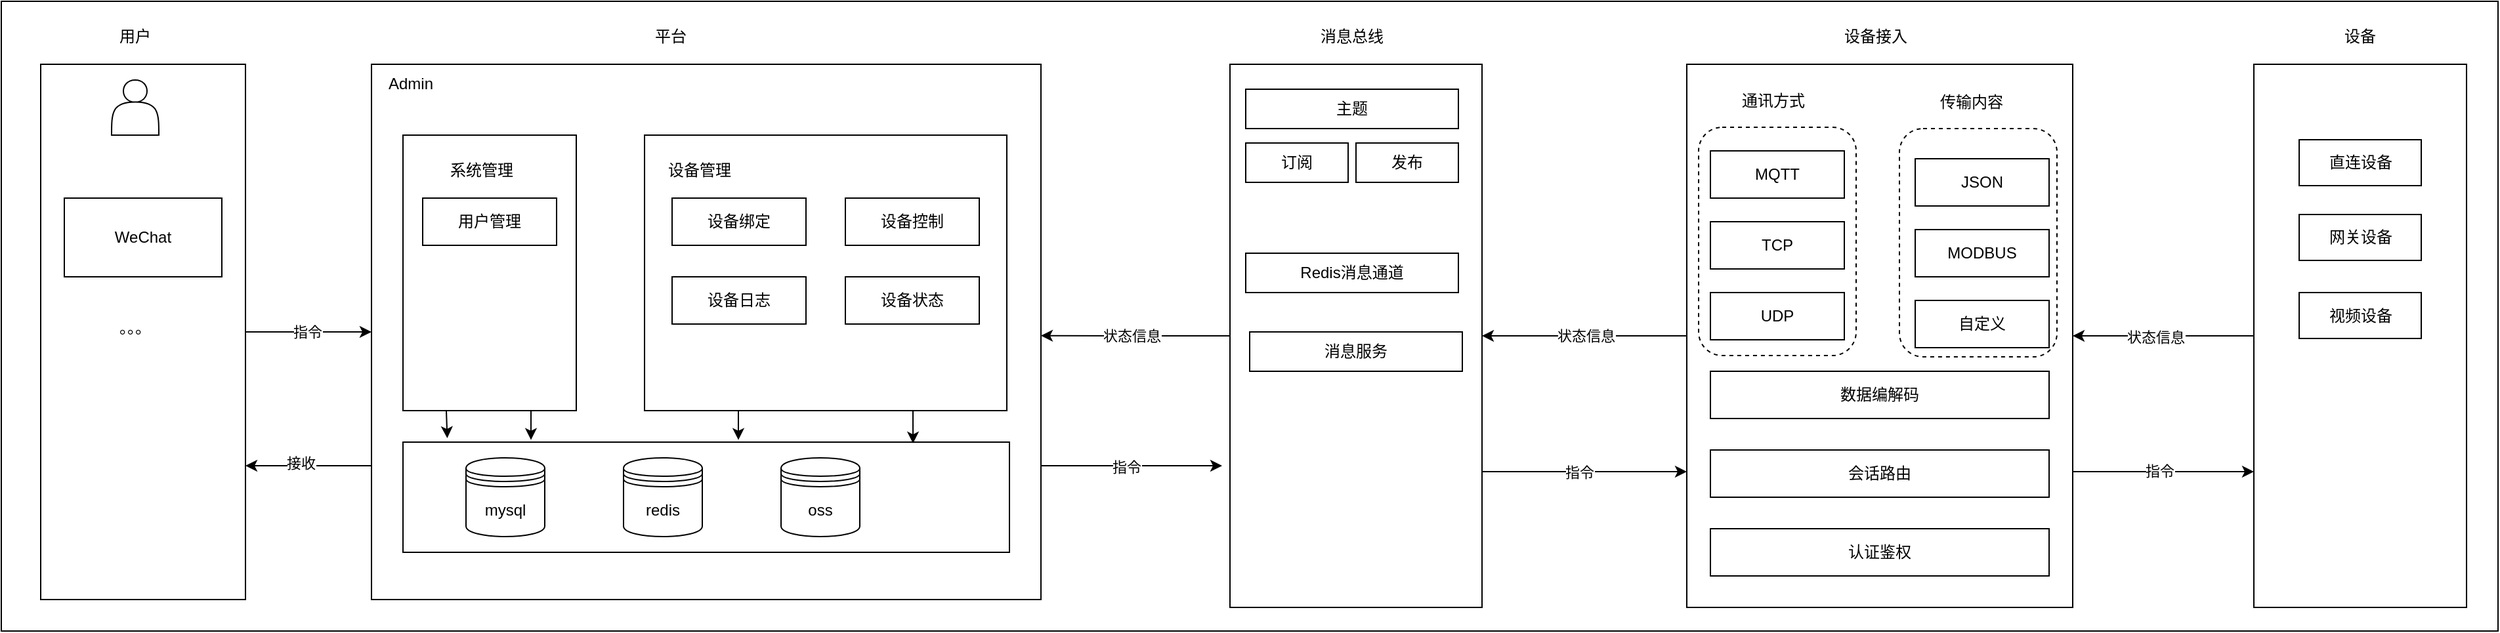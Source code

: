 <mxfile version="24.7.16">
  <diagram name="第 1 页" id="Uymzaz3JeZ9fraL9nddr">
    <mxGraphModel dx="1207" dy="711" grid="1" gridSize="6" guides="1" tooltips="1" connect="1" arrows="1" fold="1" page="1" pageScale="1" pageWidth="4681" pageHeight="3300" math="0" shadow="0">
      <root>
        <mxCell id="0" />
        <mxCell id="1" parent="0" />
        <mxCell id="L5mioAHmbzhNOaYdM3QG-81" value="" style="rounded=0;whiteSpace=wrap;html=1;" vertex="1" parent="1">
          <mxGeometry x="132" y="186" width="1902" height="480" as="geometry" />
        </mxCell>
        <mxCell id="L5mioAHmbzhNOaYdM3QG-66" style="edgeStyle=orthogonalEdgeStyle;rounded=0;orthogonalLoop=1;jettySize=auto;html=1;exitX=0;exitY=0.5;exitDx=0;exitDy=0;entryX=1;entryY=0.5;entryDx=0;entryDy=0;" edge="1" parent="1" source="L5mioAHmbzhNOaYdM3QG-35" target="L5mioAHmbzhNOaYdM3QG-34">
          <mxGeometry relative="1" as="geometry" />
        </mxCell>
        <mxCell id="L5mioAHmbzhNOaYdM3QG-79" value="状态信息" style="edgeLabel;html=1;align=center;verticalAlign=middle;resizable=0;points=[];" vertex="1" connectable="0" parent="L5mioAHmbzhNOaYdM3QG-66">
          <mxGeometry x="-0.013" relative="1" as="geometry">
            <mxPoint as="offset" />
          </mxGeometry>
        </mxCell>
        <mxCell id="L5mioAHmbzhNOaYdM3QG-76" style="edgeStyle=orthogonalEdgeStyle;rounded=0;orthogonalLoop=1;jettySize=auto;html=1;exitX=1;exitY=0.75;exitDx=0;exitDy=0;entryX=0;entryY=0.75;entryDx=0;entryDy=0;" edge="1" parent="1" source="L5mioAHmbzhNOaYdM3QG-35" target="L5mioAHmbzhNOaYdM3QG-60">
          <mxGeometry relative="1" as="geometry" />
        </mxCell>
        <mxCell id="L5mioAHmbzhNOaYdM3QG-77" value="指令" style="edgeLabel;html=1;align=center;verticalAlign=middle;resizable=0;points=[];" vertex="1" connectable="0" parent="L5mioAHmbzhNOaYdM3QG-76">
          <mxGeometry x="-0.048" y="1" relative="1" as="geometry">
            <mxPoint as="offset" />
          </mxGeometry>
        </mxCell>
        <mxCell id="L5mioAHmbzhNOaYdM3QG-35" value="" style="rounded=0;whiteSpace=wrap;html=1;" vertex="1" parent="1">
          <mxGeometry x="1416" y="234" width="294" height="414" as="geometry" />
        </mxCell>
        <mxCell id="L5mioAHmbzhNOaYdM3QG-49" value="" style="rounded=1;whiteSpace=wrap;html=1;dashed=1;" vertex="1" parent="1">
          <mxGeometry x="1578" y="283" width="120" height="174" as="geometry" />
        </mxCell>
        <mxCell id="L5mioAHmbzhNOaYdM3QG-48" value="" style="rounded=1;whiteSpace=wrap;html=1;dashed=1;" vertex="1" parent="1">
          <mxGeometry x="1425" y="282" width="120" height="174" as="geometry" />
        </mxCell>
        <mxCell id="L5mioAHmbzhNOaYdM3QG-69" style="edgeStyle=orthogonalEdgeStyle;rounded=0;orthogonalLoop=1;jettySize=auto;html=1;exitX=0;exitY=0.75;exitDx=0;exitDy=0;entryX=1;entryY=0.75;entryDx=0;entryDy=0;" edge="1" parent="1" source="L5mioAHmbzhNOaYdM3QG-4" target="L5mioAHmbzhNOaYdM3QG-1">
          <mxGeometry relative="1" as="geometry">
            <mxPoint x="324" y="540" as="targetPoint" />
          </mxGeometry>
        </mxCell>
        <mxCell id="L5mioAHmbzhNOaYdM3QG-70" value="接收" style="edgeLabel;html=1;align=center;verticalAlign=middle;resizable=0;points=[];" vertex="1" connectable="0" parent="L5mioAHmbzhNOaYdM3QG-69">
          <mxGeometry x="0.12" y="-2" relative="1" as="geometry">
            <mxPoint as="offset" />
          </mxGeometry>
        </mxCell>
        <mxCell id="L5mioAHmbzhNOaYdM3QG-72" style="edgeStyle=orthogonalEdgeStyle;rounded=0;orthogonalLoop=1;jettySize=auto;html=1;exitX=1;exitY=0.75;exitDx=0;exitDy=0;" edge="1" parent="1" source="L5mioAHmbzhNOaYdM3QG-4">
          <mxGeometry relative="1" as="geometry">
            <mxPoint x="1062" y="540" as="targetPoint" />
          </mxGeometry>
        </mxCell>
        <mxCell id="L5mioAHmbzhNOaYdM3QG-74" value="指令" style="edgeLabel;html=1;align=center;verticalAlign=middle;resizable=0;points=[];" vertex="1" connectable="0" parent="L5mioAHmbzhNOaYdM3QG-72">
          <mxGeometry x="-0.066" y="-1" relative="1" as="geometry">
            <mxPoint as="offset" />
          </mxGeometry>
        </mxCell>
        <mxCell id="L5mioAHmbzhNOaYdM3QG-4" value="" style="rounded=0;whiteSpace=wrap;html=1;" vertex="1" parent="1">
          <mxGeometry x="414" y="234" width="510" height="408" as="geometry" />
        </mxCell>
        <mxCell id="L5mioAHmbzhNOaYdM3QG-24" value="" style="verticalLabelPosition=bottom;verticalAlign=top;html=1;shape=mxgraph.basic.rect;fillColor2=none;strokeWidth=1;size=20;indent=5;" vertex="1" parent="1">
          <mxGeometry x="438" y="522" width="462" height="84" as="geometry" />
        </mxCell>
        <mxCell id="L5mioAHmbzhNOaYdM3QG-68" style="edgeStyle=orthogonalEdgeStyle;rounded=0;orthogonalLoop=1;jettySize=auto;html=1;exitX=1;exitY=0.5;exitDx=0;exitDy=0;entryX=0;entryY=0.5;entryDx=0;entryDy=0;" edge="1" parent="1" source="L5mioAHmbzhNOaYdM3QG-1" target="L5mioAHmbzhNOaYdM3QG-4">
          <mxGeometry relative="1" as="geometry">
            <mxPoint x="408" y="441" as="targetPoint" />
          </mxGeometry>
        </mxCell>
        <mxCell id="L5mioAHmbzhNOaYdM3QG-71" value="指令" style="edgeLabel;html=1;align=center;verticalAlign=middle;resizable=0;points=[];" vertex="1" connectable="0" parent="L5mioAHmbzhNOaYdM3QG-68">
          <mxGeometry x="-0.02" relative="1" as="geometry">
            <mxPoint as="offset" />
          </mxGeometry>
        </mxCell>
        <mxCell id="L5mioAHmbzhNOaYdM3QG-1" value="" style="rounded=0;whiteSpace=wrap;html=1;" vertex="1" parent="1">
          <mxGeometry x="162" y="234" width="156" height="408" as="geometry" />
        </mxCell>
        <mxCell id="L5mioAHmbzhNOaYdM3QG-2" value="" style="shape=actor;whiteSpace=wrap;html=1;" vertex="1" parent="1">
          <mxGeometry x="216" y="246" width="36" height="42" as="geometry" />
        </mxCell>
        <mxCell id="L5mioAHmbzhNOaYdM3QG-3" value="WeChat" style="rounded=0;whiteSpace=wrap;html=1;" vertex="1" parent="1">
          <mxGeometry x="180" y="336" width="120" height="60" as="geometry" />
        </mxCell>
        <mxCell id="L5mioAHmbzhNOaYdM3QG-5" value="" style="rounded=0;whiteSpace=wrap;html=1;" vertex="1" parent="1">
          <mxGeometry x="438" y="288" width="132" height="210" as="geometry" />
        </mxCell>
        <mxCell id="L5mioAHmbzhNOaYdM3QG-6" value="" style="rounded=0;whiteSpace=wrap;html=1;" vertex="1" parent="1">
          <mxGeometry x="622" y="288" width="276" height="210" as="geometry" />
        </mxCell>
        <mxCell id="L5mioAHmbzhNOaYdM3QG-7" value="系统管理" style="text;html=1;align=center;verticalAlign=middle;whiteSpace=wrap;rounded=0;" vertex="1" parent="1">
          <mxGeometry x="468" y="300" width="60" height="30" as="geometry" />
        </mxCell>
        <mxCell id="L5mioAHmbzhNOaYdM3QG-9" value="用户管理" style="rounded=0;whiteSpace=wrap;html=1;" vertex="1" parent="1">
          <mxGeometry x="453" y="336" width="102" height="36" as="geometry" />
        </mxCell>
        <mxCell id="L5mioAHmbzhNOaYdM3QG-11" value="设备管理" style="text;html=1;align=center;verticalAlign=middle;whiteSpace=wrap;rounded=0;" vertex="1" parent="1">
          <mxGeometry x="634" y="300" width="60" height="30" as="geometry" />
        </mxCell>
        <mxCell id="L5mioAHmbzhNOaYdM3QG-12" value="设备绑定" style="rounded=0;whiteSpace=wrap;html=1;" vertex="1" parent="1">
          <mxGeometry x="643" y="336" width="102" height="36" as="geometry" />
        </mxCell>
        <mxCell id="L5mioAHmbzhNOaYdM3QG-14" value="设备控制" style="rounded=0;whiteSpace=wrap;html=1;" vertex="1" parent="1">
          <mxGeometry x="775" y="336" width="102" height="36" as="geometry" />
        </mxCell>
        <mxCell id="L5mioAHmbzhNOaYdM3QG-15" value="设备日志" style="rounded=0;whiteSpace=wrap;html=1;" vertex="1" parent="1">
          <mxGeometry x="643" y="396" width="102" height="36" as="geometry" />
        </mxCell>
        <mxCell id="L5mioAHmbzhNOaYdM3QG-16" value="设备状态" style="rounded=0;whiteSpace=wrap;html=1;" vertex="1" parent="1">
          <mxGeometry x="775" y="396" width="102" height="36" as="geometry" />
        </mxCell>
        <mxCell id="L5mioAHmbzhNOaYdM3QG-17" value="Admin" style="text;html=1;align=center;verticalAlign=middle;whiteSpace=wrap;rounded=0;" vertex="1" parent="1">
          <mxGeometry x="414" y="234" width="60" height="30" as="geometry" />
        </mxCell>
        <mxCell id="L5mioAHmbzhNOaYdM3QG-21" value="mysql" style="shape=datastore;whiteSpace=wrap;html=1;" vertex="1" parent="1">
          <mxGeometry x="486" y="534" width="60" height="60" as="geometry" />
        </mxCell>
        <mxCell id="L5mioAHmbzhNOaYdM3QG-22" value="redis" style="shape=datastore;whiteSpace=wrap;html=1;" vertex="1" parent="1">
          <mxGeometry x="606" y="534" width="60" height="60" as="geometry" />
        </mxCell>
        <mxCell id="L5mioAHmbzhNOaYdM3QG-25" value="oss" style="shape=datastore;whiteSpace=wrap;html=1;" vertex="1" parent="1">
          <mxGeometry x="726" y="534" width="60" height="60" as="geometry" />
        </mxCell>
        <mxCell id="L5mioAHmbzhNOaYdM3QG-28" style="edgeStyle=orthogonalEdgeStyle;rounded=0;orthogonalLoop=1;jettySize=auto;html=1;exitX=0.25;exitY=1;exitDx=0;exitDy=0;entryX=0.073;entryY=-0.036;entryDx=0;entryDy=0;entryPerimeter=0;" edge="1" parent="1" source="L5mioAHmbzhNOaYdM3QG-5" target="L5mioAHmbzhNOaYdM3QG-24">
          <mxGeometry relative="1" as="geometry" />
        </mxCell>
        <mxCell id="L5mioAHmbzhNOaYdM3QG-29" style="edgeStyle=orthogonalEdgeStyle;rounded=0;orthogonalLoop=1;jettySize=auto;html=1;exitX=0.75;exitY=1;exitDx=0;exitDy=0;entryX=0.211;entryY=-0.02;entryDx=0;entryDy=0;entryPerimeter=0;" edge="1" parent="1" source="L5mioAHmbzhNOaYdM3QG-5" target="L5mioAHmbzhNOaYdM3QG-24">
          <mxGeometry relative="1" as="geometry" />
        </mxCell>
        <mxCell id="L5mioAHmbzhNOaYdM3QG-30" style="edgeStyle=orthogonalEdgeStyle;rounded=0;orthogonalLoop=1;jettySize=auto;html=1;exitX=0.25;exitY=1;exitDx=0;exitDy=0;entryX=0.553;entryY=-0.02;entryDx=0;entryDy=0;entryPerimeter=0;" edge="1" parent="1" source="L5mioAHmbzhNOaYdM3QG-6" target="L5mioAHmbzhNOaYdM3QG-24">
          <mxGeometry relative="1" as="geometry" />
        </mxCell>
        <mxCell id="L5mioAHmbzhNOaYdM3QG-31" style="edgeStyle=orthogonalEdgeStyle;rounded=0;orthogonalLoop=1;jettySize=auto;html=1;exitX=0.75;exitY=1;exitDx=0;exitDy=0;entryX=0.841;entryY=0.012;entryDx=0;entryDy=0;entryPerimeter=0;" edge="1" parent="1" source="L5mioAHmbzhNOaYdM3QG-6" target="L5mioAHmbzhNOaYdM3QG-24">
          <mxGeometry relative="1" as="geometry" />
        </mxCell>
        <mxCell id="L5mioAHmbzhNOaYdM3QG-32" value="。。。" style="text;html=1;align=center;verticalAlign=middle;whiteSpace=wrap;rounded=0;" vertex="1" parent="1">
          <mxGeometry x="204" y="420" width="60" height="30" as="geometry" />
        </mxCell>
        <mxCell id="L5mioAHmbzhNOaYdM3QG-67" style="edgeStyle=orthogonalEdgeStyle;rounded=0;orthogonalLoop=1;jettySize=auto;html=1;exitX=0;exitY=0.5;exitDx=0;exitDy=0;entryX=1;entryY=0.507;entryDx=0;entryDy=0;entryPerimeter=0;" edge="1" parent="1" source="L5mioAHmbzhNOaYdM3QG-34" target="L5mioAHmbzhNOaYdM3QG-4">
          <mxGeometry relative="1" as="geometry">
            <mxPoint x="930" y="441" as="targetPoint" />
          </mxGeometry>
        </mxCell>
        <mxCell id="L5mioAHmbzhNOaYdM3QG-80" value="状态信息" style="edgeLabel;html=1;align=center;verticalAlign=middle;resizable=0;points=[];" vertex="1" connectable="0" parent="L5mioAHmbzhNOaYdM3QG-67">
          <mxGeometry x="0.17" y="-2" relative="1" as="geometry">
            <mxPoint x="9" y="2" as="offset" />
          </mxGeometry>
        </mxCell>
        <mxCell id="L5mioAHmbzhNOaYdM3QG-73" style="edgeStyle=orthogonalEdgeStyle;rounded=0;orthogonalLoop=1;jettySize=auto;html=1;exitX=1;exitY=0.75;exitDx=0;exitDy=0;entryX=0;entryY=0.75;entryDx=0;entryDy=0;" edge="1" parent="1" source="L5mioAHmbzhNOaYdM3QG-34" target="L5mioAHmbzhNOaYdM3QG-35">
          <mxGeometry relative="1" as="geometry" />
        </mxCell>
        <mxCell id="L5mioAHmbzhNOaYdM3QG-75" value="指令" style="edgeLabel;html=1;align=center;verticalAlign=middle;resizable=0;points=[];" vertex="1" connectable="0" parent="L5mioAHmbzhNOaYdM3QG-73">
          <mxGeometry x="-0.056" relative="1" as="geometry">
            <mxPoint as="offset" />
          </mxGeometry>
        </mxCell>
        <mxCell id="L5mioAHmbzhNOaYdM3QG-34" value="" style="rounded=0;whiteSpace=wrap;html=1;" vertex="1" parent="1">
          <mxGeometry x="1068" y="234" width="192" height="414" as="geometry" />
        </mxCell>
        <mxCell id="L5mioAHmbzhNOaYdM3QG-37" value="通讯方式" style="text;html=1;align=center;verticalAlign=middle;whiteSpace=wrap;rounded=0;" vertex="1" parent="1">
          <mxGeometry x="1452" y="247" width="60" height="30" as="geometry" />
        </mxCell>
        <mxCell id="L5mioAHmbzhNOaYdM3QG-38" value="MQTT" style="rounded=0;whiteSpace=wrap;html=1;" vertex="1" parent="1">
          <mxGeometry x="1434" y="300" width="102" height="36" as="geometry" />
        </mxCell>
        <mxCell id="L5mioAHmbzhNOaYdM3QG-39" value="TCP" style="rounded=0;whiteSpace=wrap;html=1;" vertex="1" parent="1">
          <mxGeometry x="1434" y="354" width="102" height="36" as="geometry" />
        </mxCell>
        <mxCell id="L5mioAHmbzhNOaYdM3QG-40" value="UDP" style="rounded=0;whiteSpace=wrap;html=1;" vertex="1" parent="1">
          <mxGeometry x="1434" y="408" width="102" height="36" as="geometry" />
        </mxCell>
        <mxCell id="L5mioAHmbzhNOaYdM3QG-41" value="传输内容" style="text;html=1;align=center;verticalAlign=middle;whiteSpace=wrap;rounded=0;" vertex="1" parent="1">
          <mxGeometry x="1603" y="248" width="60" height="30" as="geometry" />
        </mxCell>
        <mxCell id="L5mioAHmbzhNOaYdM3QG-42" value="JSON" style="rounded=0;whiteSpace=wrap;html=1;" vertex="1" parent="1">
          <mxGeometry x="1590" y="306" width="102" height="36" as="geometry" />
        </mxCell>
        <mxCell id="L5mioAHmbzhNOaYdM3QG-43" value="MODBUS" style="rounded=0;whiteSpace=wrap;html=1;" vertex="1" parent="1">
          <mxGeometry x="1590" y="360" width="102" height="36" as="geometry" />
        </mxCell>
        <mxCell id="L5mioAHmbzhNOaYdM3QG-44" value="自定义" style="rounded=0;whiteSpace=wrap;html=1;" vertex="1" parent="1">
          <mxGeometry x="1590" y="414" width="102" height="36" as="geometry" />
        </mxCell>
        <mxCell id="L5mioAHmbzhNOaYdM3QG-45" value="数据编解码" style="rounded=0;whiteSpace=wrap;html=1;" vertex="1" parent="1">
          <mxGeometry x="1434" y="468" width="258" height="36" as="geometry" />
        </mxCell>
        <mxCell id="L5mioAHmbzhNOaYdM3QG-46" value="会话路由" style="rounded=0;whiteSpace=wrap;html=1;" vertex="1" parent="1">
          <mxGeometry x="1434" y="528" width="258" height="36" as="geometry" />
        </mxCell>
        <mxCell id="L5mioAHmbzhNOaYdM3QG-47" value="认证鉴权" style="rounded=0;whiteSpace=wrap;html=1;" vertex="1" parent="1">
          <mxGeometry x="1434" y="588" width="258" height="36" as="geometry" />
        </mxCell>
        <mxCell id="L5mioAHmbzhNOaYdM3QG-51" value="设备接入" style="text;html=1;align=center;verticalAlign=middle;whiteSpace=wrap;rounded=0;" vertex="1" parent="1">
          <mxGeometry x="1530" y="198" width="60" height="30" as="geometry" />
        </mxCell>
        <mxCell id="L5mioAHmbzhNOaYdM3QG-52" value="消息总线" style="text;html=1;align=center;verticalAlign=middle;whiteSpace=wrap;rounded=0;" vertex="1" parent="1">
          <mxGeometry x="1131" y="198" width="60" height="30" as="geometry" />
        </mxCell>
        <mxCell id="L5mioAHmbzhNOaYdM3QG-53" value="平台" style="text;html=1;align=center;verticalAlign=middle;whiteSpace=wrap;rounded=0;" vertex="1" parent="1">
          <mxGeometry x="612" y="198" width="60" height="30" as="geometry" />
        </mxCell>
        <mxCell id="L5mioAHmbzhNOaYdM3QG-54" value="用户" style="text;html=1;align=center;verticalAlign=middle;whiteSpace=wrap;rounded=0;" vertex="1" parent="1">
          <mxGeometry x="204" y="198" width="60" height="30" as="geometry" />
        </mxCell>
        <mxCell id="L5mioAHmbzhNOaYdM3QG-55" value="主题" style="rounded=0;whiteSpace=wrap;html=1;" vertex="1" parent="1">
          <mxGeometry x="1080" y="253" width="162" height="30" as="geometry" />
        </mxCell>
        <mxCell id="L5mioAHmbzhNOaYdM3QG-56" value="订阅" style="rounded=0;whiteSpace=wrap;html=1;" vertex="1" parent="1">
          <mxGeometry x="1080" y="294" width="78" height="30" as="geometry" />
        </mxCell>
        <mxCell id="L5mioAHmbzhNOaYdM3QG-57" value="发布" style="rounded=0;whiteSpace=wrap;html=1;" vertex="1" parent="1">
          <mxGeometry x="1164" y="294" width="78" height="30" as="geometry" />
        </mxCell>
        <mxCell id="L5mioAHmbzhNOaYdM3QG-58" value="Redis消息通道" style="rounded=0;whiteSpace=wrap;html=1;" vertex="1" parent="1">
          <mxGeometry x="1080" y="378" width="162" height="30" as="geometry" />
        </mxCell>
        <mxCell id="L5mioAHmbzhNOaYdM3QG-59" value="消息服务" style="rounded=0;whiteSpace=wrap;html=1;" vertex="1" parent="1">
          <mxGeometry x="1083" y="438" width="162" height="30" as="geometry" />
        </mxCell>
        <mxCell id="L5mioAHmbzhNOaYdM3QG-65" style="edgeStyle=orthogonalEdgeStyle;rounded=0;orthogonalLoop=1;jettySize=auto;html=1;exitX=0;exitY=0.5;exitDx=0;exitDy=0;entryX=1;entryY=0.5;entryDx=0;entryDy=0;" edge="1" parent="1" source="L5mioAHmbzhNOaYdM3QG-60" target="L5mioAHmbzhNOaYdM3QG-35">
          <mxGeometry relative="1" as="geometry" />
        </mxCell>
        <mxCell id="L5mioAHmbzhNOaYdM3QG-78" value="状态信息" style="edgeLabel;html=1;align=center;verticalAlign=middle;resizable=0;points=[];" vertex="1" connectable="0" parent="L5mioAHmbzhNOaYdM3QG-65">
          <mxGeometry x="0.087" y="1" relative="1" as="geometry">
            <mxPoint as="offset" />
          </mxGeometry>
        </mxCell>
        <mxCell id="L5mioAHmbzhNOaYdM3QG-60" value="" style="rounded=0;whiteSpace=wrap;html=1;" vertex="1" parent="1">
          <mxGeometry x="1848" y="234" width="162" height="414" as="geometry" />
        </mxCell>
        <mxCell id="L5mioAHmbzhNOaYdM3QG-61" value="设备" style="text;html=1;align=center;verticalAlign=middle;whiteSpace=wrap;rounded=0;" vertex="1" parent="1">
          <mxGeometry x="1899" y="198" width="60" height="30" as="geometry" />
        </mxCell>
        <mxCell id="L5mioAHmbzhNOaYdM3QG-62" value="直连设备" style="rounded=0;whiteSpace=wrap;html=1;" vertex="1" parent="1">
          <mxGeometry x="1882.5" y="291.5" width="93" height="35" as="geometry" />
        </mxCell>
        <mxCell id="L5mioAHmbzhNOaYdM3QG-63" value="网关设备" style="rounded=0;whiteSpace=wrap;html=1;" vertex="1" parent="1">
          <mxGeometry x="1882.5" y="348.5" width="93" height="35" as="geometry" />
        </mxCell>
        <mxCell id="L5mioAHmbzhNOaYdM3QG-64" value="视频设备" style="rounded=0;whiteSpace=wrap;html=1;" vertex="1" parent="1">
          <mxGeometry x="1882.5" y="408" width="93" height="35" as="geometry" />
        </mxCell>
      </root>
    </mxGraphModel>
  </diagram>
</mxfile>
